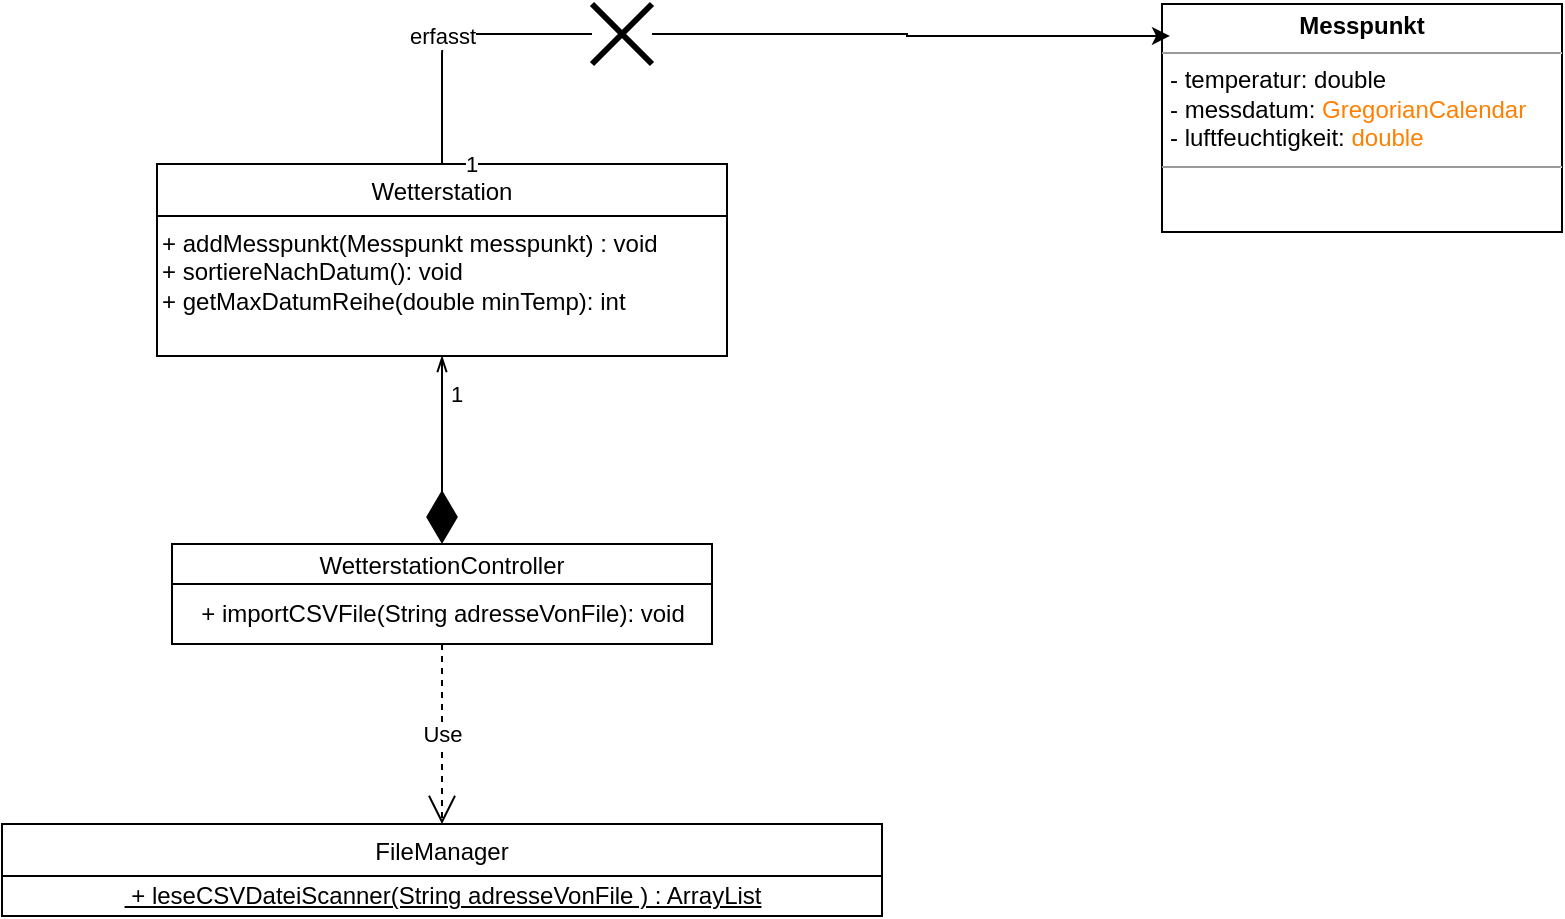 <mxfile version="20.5.1" type="github">
  <diagram id="2ohZ-JlfehKxRjx7R69Y" name="Page-1">
    <mxGraphModel dx="1374" dy="753" grid="1" gridSize="10" guides="1" tooltips="1" connect="1" arrows="1" fold="1" page="1" pageScale="1" pageWidth="850" pageHeight="1100" math="0" shadow="0">
      <root>
        <mxCell id="0" />
        <mxCell id="1" parent="0" />
        <mxCell id="Kr5z9KKYAfnh3Ok926YY-1" value="Wetterstation" style="swimlane;fontStyle=0;childLayout=stackLayout;horizontal=1;startSize=26;fillColor=none;horizontalStack=0;resizeParent=1;resizeParentMax=0;resizeLast=0;collapsible=1;marginBottom=0;" parent="1" vertex="1">
          <mxGeometry x="92.5" y="150" width="285" height="96" as="geometry" />
        </mxCell>
        <mxCell id="Kr5z9KKYAfnh3Ok926YY-2" value="&lt;div style=&quot;--original-color: rgb(0, 0, 0); --original-background-color: rgba(0, 0, 0, 0);&quot; align=&quot;left&quot;&gt;+ addMesspunkt(Messpunkt messpunkt) : void&lt;div style=&quot;--original-color: rgb(0, 0, 0); --original-background-color: rgba(0, 0, 0, 0);&quot;&gt;+ sortiereNachDatum(): void&lt;/div&gt;+ getMaxDatumReihe(double minTemp): int&lt;/div&gt;&lt;div style=&quot;--original-color: rgb(0, 0, 0); --original-background-color: rgba(0, 0, 0, 0);&quot; align=&quot;left&quot;&gt;&lt;br style=&quot;--original-color: rgb(0, 0, 0); --original-background-color: rgba(0, 0, 0, 0);&quot;&gt;&lt;/div&gt;" style="text;html=1;align=left;verticalAlign=middle;resizable=0;points=[];autosize=1;strokeColor=none;fillColor=none;" parent="Kr5z9KKYAfnh3Ok926YY-1" vertex="1">
          <mxGeometry y="26" width="285" height="70" as="geometry" />
        </mxCell>
        <mxCell id="Kr5z9KKYAfnh3Ok926YY-7" value="WetterstationController" style="swimlane;fontStyle=0;childLayout=stackLayout;horizontal=1;startSize=20;fillColor=none;horizontalStack=0;resizeParent=1;resizeParentMax=0;resizeLast=0;collapsible=1;marginBottom=0;" parent="1" vertex="1">
          <mxGeometry x="100" y="340" width="270" height="50" as="geometry" />
        </mxCell>
        <mxCell id="Kr5z9KKYAfnh3Ok926YY-8" value="&lt;div style=&quot;--original-color: rgb(0, 0, 0); --original-background-color: rgba(0, 0, 0, 0);&quot;&gt;+&amp;nbsp;importCSVFile(String adresseVonFile): void&lt;/div&gt;" style="text;html=1;align=center;verticalAlign=middle;resizable=0;points=[];autosize=1;strokeColor=none;fillColor=none;" parent="Kr5z9KKYAfnh3Ok926YY-7" vertex="1">
          <mxGeometry y="20" width="270" height="30" as="geometry" />
        </mxCell>
        <mxCell id="Kr5z9KKYAfnh3Ok926YY-9" value="FileManager" style="swimlane;fontStyle=0;childLayout=stackLayout;horizontal=1;startSize=26;fillColor=none;horizontalStack=0;resizeParent=1;resizeParentMax=0;resizeLast=0;collapsible=1;marginBottom=0;" parent="1" vertex="1">
          <mxGeometry x="15" y="480" width="440" height="46" as="geometry" />
        </mxCell>
        <mxCell id="Kr5z9KKYAfnh3Ok926YY-10" value="&lt;u&gt;&amp;nbsp;+ leseCSVDateiScanner(String adresseVonFile ) : ArrayList&lt;/u&gt;" style="text;html=1;align=center;verticalAlign=middle;resizable=0;points=[];autosize=1;strokeColor=none;fillColor=none;" parent="Kr5z9KKYAfnh3Ok926YY-9" vertex="1">
          <mxGeometry y="26" width="440" height="20" as="geometry" />
        </mxCell>
        <mxCell id="Kr5z9KKYAfnh3Ok926YY-11" value="Use" style="endArrow=open;endSize=12;dashed=1;html=1;exitX=0.5;exitY=1;exitDx=0;exitDy=0;entryX=0.5;entryY=0;entryDx=0;entryDy=0;" parent="1" source="Kr5z9KKYAfnh3Ok926YY-7" target="Kr5z9KKYAfnh3Ok926YY-9" edge="1">
          <mxGeometry width="160" relative="1" as="geometry">
            <mxPoint x="315" y="264" as="sourcePoint" />
            <mxPoint x="475" y="264" as="targetPoint" />
          </mxGeometry>
        </mxCell>
        <mxCell id="Kr5z9KKYAfnh3Ok926YY-12" value="" style="endArrow=diamondThin;endFill=1;endSize=24;html=1;entryX=0.5;entryY=0;entryDx=0;entryDy=0;exitX=0.5;exitY=1;exitDx=0;exitDy=0;startArrow=openThin;startFill=0;" parent="1" source="Kr5z9KKYAfnh3Ok926YY-1" target="Kr5z9KKYAfnh3Ok926YY-7" edge="1">
          <mxGeometry width="160" relative="1" as="geometry">
            <mxPoint x="355" y="174" as="sourcePoint" />
            <mxPoint x="515" y="174" as="targetPoint" />
          </mxGeometry>
        </mxCell>
        <mxCell id="Kr5z9KKYAfnh3Ok926YY-13" value="1" style="edgeLabel;html=1;align=center;verticalAlign=middle;resizable=0;points=[];" parent="Kr5z9KKYAfnh3Ok926YY-12" vertex="1" connectable="0">
          <mxGeometry x="-0.434" y="2" relative="1" as="geometry">
            <mxPoint x="5" y="-8" as="offset" />
          </mxGeometry>
        </mxCell>
        <mxCell id="Kr5z9KKYAfnh3Ok926YY-15" value="&lt;p style=&quot;margin: 0px ; margin-top: 4px ; text-align: center&quot;&gt;&lt;b&gt;Messpunkt&lt;/b&gt;&lt;/p&gt;&lt;hr size=&quot;1&quot;&gt;&lt;p style=&quot;margin: 0px ; margin-left: 4px&quot;&gt;- temperatur: double&lt;br&gt;- messdatum: &lt;font color=&quot;#ff8000&quot;&gt;GregorianCalendar&lt;/font&gt;&lt;/p&gt;&lt;p style=&quot;margin: 0px ; margin-left: 4px&quot;&gt;- luftfeuchtigkeit: &lt;font color=&quot;#ff8000&quot;&gt;double&lt;/font&gt;&lt;/p&gt;&lt;hr size=&quot;1&quot;&gt;&lt;p style=&quot;margin: 0px ; margin-left: 4px&quot;&gt;&lt;br&gt;&lt;/p&gt;" style="verticalAlign=top;align=left;overflow=fill;fontSize=12;fontFamily=Helvetica;html=1;" parent="1" vertex="1">
          <mxGeometry x="595" y="70" width="200" height="114" as="geometry" />
        </mxCell>
        <mxCell id="F_9stmqTEgurQ7FW_5Gi-7" style="edgeStyle=orthogonalEdgeStyle;rounded=0;orthogonalLoop=1;jettySize=auto;html=1;entryX=0.02;entryY=0.14;entryDx=0;entryDy=0;entryPerimeter=0;" parent="1" source="Kr5z9KKYAfnh3Ok926YY-14" target="Kr5z9KKYAfnh3Ok926YY-15" edge="1">
          <mxGeometry relative="1" as="geometry" />
        </mxCell>
        <mxCell id="Kr5z9KKYAfnh3Ok926YY-14" value="" style="shape=umlDestroy;whiteSpace=wrap;html=1;strokeWidth=3;" parent="1" vertex="1">
          <mxGeometry x="310" y="70" width="30" height="30" as="geometry" />
        </mxCell>
        <mxCell id="F_9stmqTEgurQ7FW_5Gi-2" value="" style="endArrow=none;html=1;edgeStyle=orthogonalEdgeStyle;exitX=0.5;exitY=0;exitDx=0;exitDy=0;entryX=0;entryY=0.5;entryDx=0;entryDy=0;endFill=0;" parent="1" source="Kr5z9KKYAfnh3Ok926YY-1" target="Kr5z9KKYAfnh3Ok926YY-14" edge="1">
          <mxGeometry relative="1" as="geometry">
            <mxPoint x="235" y="150" as="sourcePoint" />
            <mxPoint x="595" y="83" as="targetPoint" />
            <Array as="points" />
          </mxGeometry>
        </mxCell>
        <mxCell id="F_9stmqTEgurQ7FW_5Gi-3" value="1" style="edgeLabel;resizable=0;html=1;align=left;verticalAlign=bottom;" parent="F_9stmqTEgurQ7FW_5Gi-2" connectable="0" vertex="1">
          <mxGeometry x="-1" relative="1" as="geometry">
            <mxPoint x="10" y="8" as="offset" />
          </mxGeometry>
        </mxCell>
        <mxCell id="F_9stmqTEgurQ7FW_5Gi-5" value="erfasst" style="edgeLabel;html=1;align=center;verticalAlign=middle;resizable=0;points=[];" parent="F_9stmqTEgurQ7FW_5Gi-2" vertex="1" connectable="0">
          <mxGeometry x="-0.08" relative="1" as="geometry">
            <mxPoint as="offset" />
          </mxGeometry>
        </mxCell>
      </root>
    </mxGraphModel>
  </diagram>
</mxfile>
